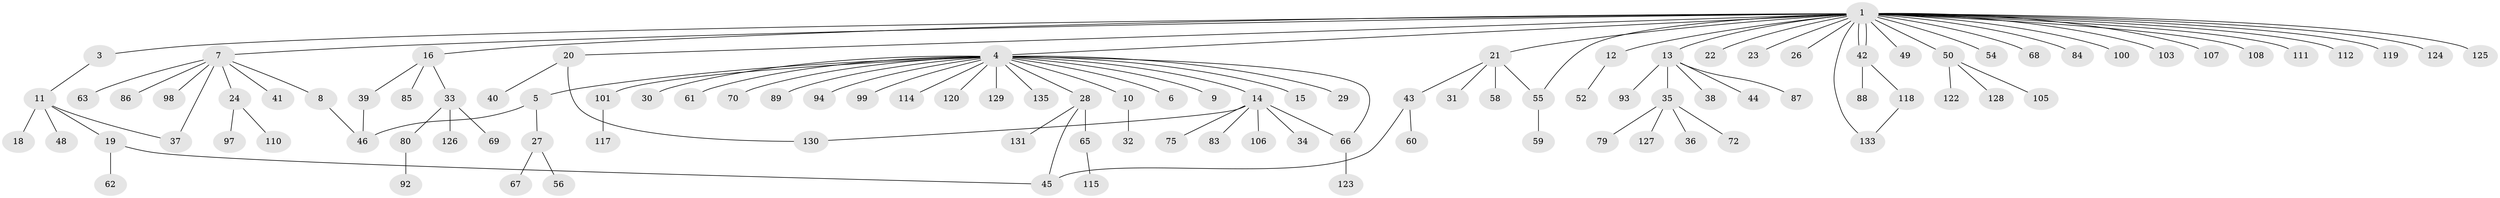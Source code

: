 // original degree distribution, {25: 0.007352941176470588, 6: 0.014705882352941176, 3: 0.08088235294117647, 19: 0.007352941176470588, 1: 0.6102941176470589, 9: 0.007352941176470588, 2: 0.18382352941176472, 5: 0.051470588235294115, 8: 0.007352941176470588, 4: 0.029411764705882353}
// Generated by graph-tools (version 1.1) at 2025/41/03/06/25 10:41:49]
// undirected, 107 vertices, 116 edges
graph export_dot {
graph [start="1"]
  node [color=gray90,style=filled];
  1 [super="+2"];
  3 [super="+90"];
  4 [super="+64"];
  5;
  6;
  7 [super="+17"];
  8;
  9;
  10;
  11 [super="+136"];
  12;
  13 [super="+57"];
  14 [super="+51"];
  15 [super="+73"];
  16 [super="+25"];
  18 [super="+82"];
  19 [super="+116"];
  20;
  21;
  22;
  23;
  24 [super="+47"];
  26;
  27 [super="+78"];
  28 [super="+95"];
  29;
  30;
  31;
  32;
  33 [super="+53"];
  34;
  35 [super="+77"];
  36;
  37;
  38;
  39 [super="+91"];
  40;
  41;
  42 [super="+121"];
  43 [super="+71"];
  44;
  45;
  46 [super="+74"];
  48;
  49;
  50 [super="+96"];
  52;
  54;
  55;
  56;
  58;
  59;
  60;
  61 [super="+102"];
  62;
  63;
  65 [super="+113"];
  66 [super="+104"];
  67;
  68;
  69 [super="+76"];
  70;
  72;
  75;
  79;
  80 [super="+81"];
  83;
  84;
  85;
  86 [super="+132"];
  87;
  88;
  89;
  92;
  93;
  94;
  97;
  98;
  99 [super="+109"];
  100;
  101;
  103;
  105;
  106;
  107;
  108;
  110;
  111;
  112;
  114;
  115 [super="+134"];
  117;
  118;
  119;
  120;
  122;
  123;
  124;
  125;
  126;
  127;
  128;
  129;
  130;
  131;
  133;
  135;
  1 -- 3;
  1 -- 4;
  1 -- 7;
  1 -- 12;
  1 -- 13;
  1 -- 16;
  1 -- 20;
  1 -- 21;
  1 -- 26;
  1 -- 42;
  1 -- 42;
  1 -- 49;
  1 -- 50;
  1 -- 55;
  1 -- 68;
  1 -- 84;
  1 -- 103;
  1 -- 107;
  1 -- 108;
  1 -- 111;
  1 -- 112;
  1 -- 119;
  1 -- 125;
  1 -- 133;
  1 -- 100;
  1 -- 54;
  1 -- 23;
  1 -- 22;
  1 -- 124;
  3 -- 11;
  4 -- 5;
  4 -- 6;
  4 -- 9;
  4 -- 10;
  4 -- 14;
  4 -- 15;
  4 -- 28;
  4 -- 29;
  4 -- 30;
  4 -- 61;
  4 -- 70;
  4 -- 94;
  4 -- 99;
  4 -- 114;
  4 -- 129;
  4 -- 135;
  4 -- 120;
  4 -- 89;
  4 -- 101;
  4 -- 66;
  5 -- 27;
  5 -- 46;
  7 -- 8;
  7 -- 24;
  7 -- 37;
  7 -- 41;
  7 -- 63;
  7 -- 86;
  7 -- 98;
  8 -- 46;
  10 -- 32;
  11 -- 18;
  11 -- 19;
  11 -- 48;
  11 -- 37;
  12 -- 52;
  13 -- 35;
  13 -- 38;
  13 -- 44;
  13 -- 87;
  13 -- 93;
  14 -- 34;
  14 -- 66;
  14 -- 75;
  14 -- 83;
  14 -- 106;
  14 -- 130;
  16 -- 33;
  16 -- 39;
  16 -- 85;
  19 -- 62;
  19 -- 45;
  20 -- 40;
  20 -- 130;
  21 -- 31;
  21 -- 43;
  21 -- 55;
  21 -- 58;
  24 -- 97;
  24 -- 110;
  27 -- 56;
  27 -- 67;
  28 -- 45;
  28 -- 65;
  28 -- 131;
  33 -- 69;
  33 -- 80;
  33 -- 126;
  35 -- 36;
  35 -- 72;
  35 -- 79;
  35 -- 127;
  39 -- 46;
  42 -- 88;
  42 -- 118;
  43 -- 45;
  43 -- 60;
  50 -- 128;
  50 -- 105;
  50 -- 122;
  55 -- 59;
  65 -- 115;
  66 -- 123;
  80 -- 92;
  101 -- 117;
  118 -- 133;
}

